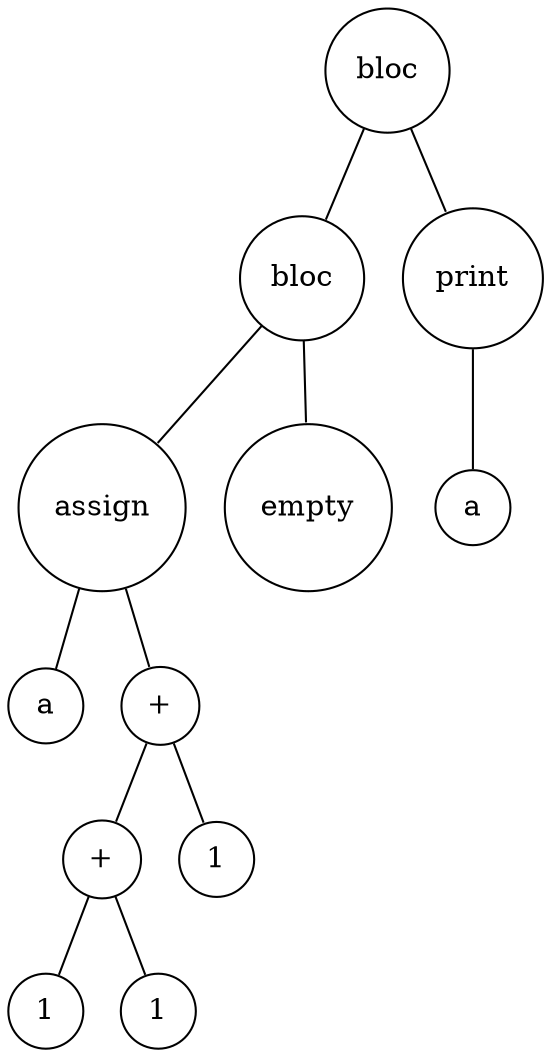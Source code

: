 digraph {
	node [shape=circle]
	"93ad1ada-b589-4129-a30d-6332d2734e4a" [label=bloc]
	"8d206d56-363f-4116-9076-72cc8b1acb62" [label=bloc]
	"bc30c5af-ea45-4c51-9ddc-4227d46222a4" [label=assign]
	"0b311935-a314-4c59-a05e-d3a7bb7e2f63" [label=a]
	"bc30c5af-ea45-4c51-9ddc-4227d46222a4" -> "0b311935-a314-4c59-a05e-d3a7bb7e2f63" [arrowsize=0]
	"b0013d64-9d0f-474f-81a2-10943b33abde" [label="+"]
	"c0f06b67-5aa7-4008-b47c-552fc362c5d9" [label="+"]
	"44855db9-7045-41fa-a101-13558bcbf542" [label=1]
	"c0f06b67-5aa7-4008-b47c-552fc362c5d9" -> "44855db9-7045-41fa-a101-13558bcbf542" [arrowsize=0]
	"333c3e6a-0e4b-459f-8a54-9ed4efb159fd" [label=1]
	"c0f06b67-5aa7-4008-b47c-552fc362c5d9" -> "333c3e6a-0e4b-459f-8a54-9ed4efb159fd" [arrowsize=0]
	"b0013d64-9d0f-474f-81a2-10943b33abde" -> "c0f06b67-5aa7-4008-b47c-552fc362c5d9" [arrowsize=0]
	"77673fba-53a7-4466-9384-c4b110d80ab8" [label=1]
	"b0013d64-9d0f-474f-81a2-10943b33abde" -> "77673fba-53a7-4466-9384-c4b110d80ab8" [arrowsize=0]
	"bc30c5af-ea45-4c51-9ddc-4227d46222a4" -> "b0013d64-9d0f-474f-81a2-10943b33abde" [arrowsize=0]
	"8d206d56-363f-4116-9076-72cc8b1acb62" -> "bc30c5af-ea45-4c51-9ddc-4227d46222a4" [arrowsize=0]
	"ca58291d-55c3-4ea3-ab87-643c3b28c272" [label=empty]
	"8d206d56-363f-4116-9076-72cc8b1acb62" -> "ca58291d-55c3-4ea3-ab87-643c3b28c272" [arrowsize=0]
	"93ad1ada-b589-4129-a30d-6332d2734e4a" -> "8d206d56-363f-4116-9076-72cc8b1acb62" [arrowsize=0]
	"e3677ac9-35ef-4d25-a72f-591739731bf5" [label=print]
	"62d22377-e2cc-4507-b65a-2901084d4f14" [label=a]
	"e3677ac9-35ef-4d25-a72f-591739731bf5" -> "62d22377-e2cc-4507-b65a-2901084d4f14" [arrowsize=0]
	"93ad1ada-b589-4129-a30d-6332d2734e4a" -> "e3677ac9-35ef-4d25-a72f-591739731bf5" [arrowsize=0]
}
